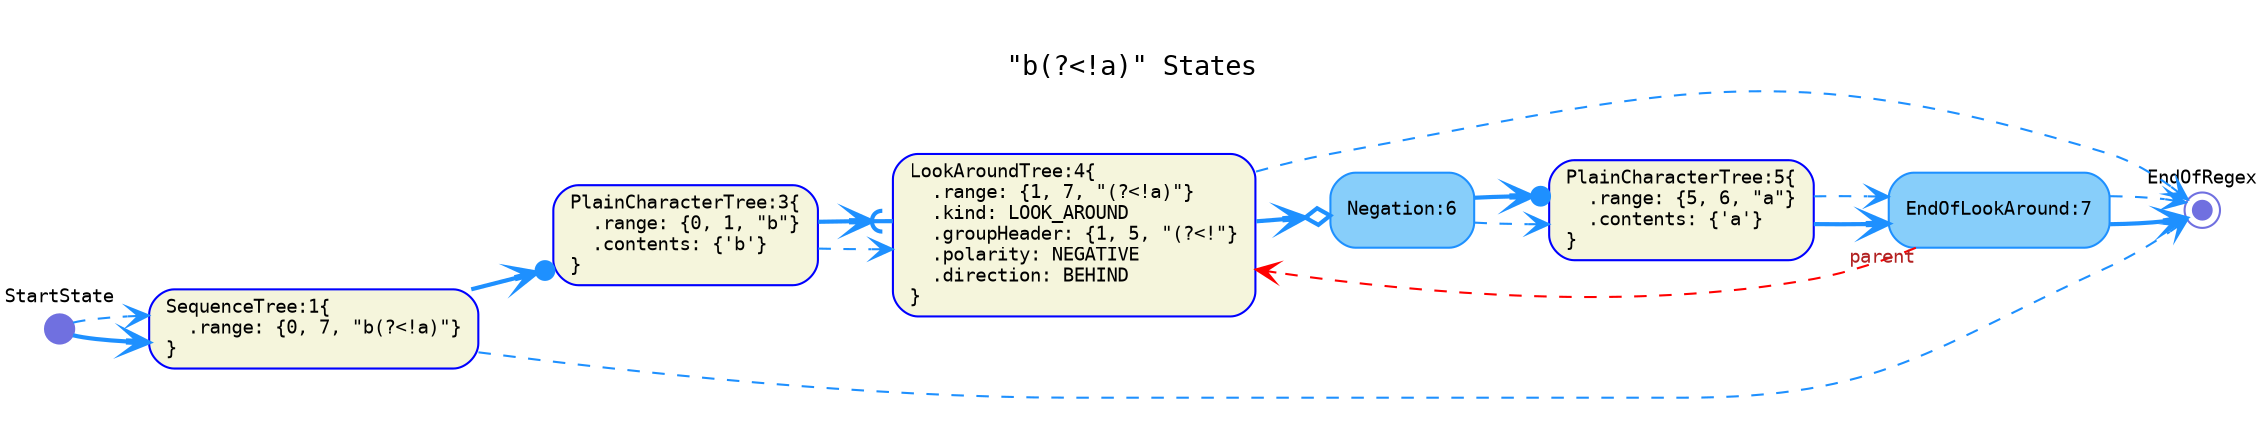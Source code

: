 digraph G {
  rankdir=LR;
  graph [fontname="Monospace", fontsize="13", pad="0.3"]
  labelloc="t";
  label="\"b(?<!a)\" States";

  // tree-and-state nodes
  node [fontname="Monospace", fontsize= "9", shape="box", style="rounded,filled", color="Blue", fillcolor="Beige", fixedsize="false", width="0.75"]
  1[ label="SequenceTree:1\{\l  .range: \{0, 7, \"b(?<!a)\"\}\l\}\l" ]
  3[ label="PlainCharacterTree:3\{\l  .range: \{0, 1, \"b\"\}\l  .contents: \{'b'\}\l\}\l" ]
  4[ label="LookAroundTree:4\{\l  .range: \{1, 7, \"(?<!a)\"\}\l  .kind: LOOK_AROUND\l  .groupHeader: \{1, 5, \"(?<!\"\}\l  .polarity: NEGATIVE\l  .direction: BEHIND\l\}\l" ]
  5[ label="PlainCharacterTree:5\{\l  .range: \{5, 6, \"a\"\}\l  .contents: \{'a'\}\l\}\l" ]

  // start nodes
  node [fontname="Monospace", fontsize= "9", shape="circle", style="rounded,filled", color="#7070E0", fillcolor="#7070E0", fixedsize="true", width="0.20"]
  StartState[ label="StartState\l\l\l\l" ]

  // end nodes
  node [fontname="Monospace", fontsize= "9", shape="doublecircle", style="rounded,filled", color="#7070E0", fillcolor="#7070E0", fixedsize="true", width="0.12"]
  EndOfRegex[ label="EndOfRegex\l\l\l\l" ]

  // state nodes
  node [fontname="Monospace", fontsize= "9", shape="box", style="rounded,filled", color="DodgerBlue", fillcolor="LightSkyBlue", fixedsize="false", width="0.75"]
  6[ label="Negation:6\l" ]
  7[ label="EndOfLookAround:7\l" ]

  // epsilon-successor edges
  edge [fontname="Monospace", fontsize="9", style="bold", color="DodgerBlue", fontcolor="MediumBlue", arrowhead="vee", arrowtail="none", dir="both"]
  StartState -> 1 [ label="",  taillabel="" ]
  5 -> 7 [ label="",  taillabel="" ]
  7 -> EndOfRegex [ label="",  taillabel="" ]

  // continuation edges
  edge [fontname="Monospace", fontsize="9", style="dashed", color="DodgerBlue", fontcolor="MediumBlue", arrowhead="vee", arrowtail="none", dir="both"]
  StartState -> 1 [ label="",  taillabel="" ]
  1 -> EndOfRegex [ label="",  taillabel="" ]
  3 -> 4 [ label="",  taillabel="" ]
  4 -> EndOfRegex [ label="",  taillabel="" ]
  6 -> 5 [ label="",  taillabel="" ]
  5 -> 7 [ label="",  taillabel="" ]
  7 -> EndOfRegex [ label="",  taillabel="" ]

  // character-successor edges
  edge [fontname="Monospace", fontsize="9", style="bold", color="DodgerBlue", fontcolor="MediumBlue", arrowhead="dotvee", arrowtail="none", dir="both"]
  1 -> 3 [ label="",  taillabel="" ]
  6 -> 5 [ label="",  taillabel="" ]

  // backtracking-successor edges
  edge [fontname="Monospace", fontsize="9", style="bold", color="DodgerBlue", fontcolor="MediumBlue", arrowhead="icurvevee", arrowtail="none", dir="both"]
  3 -> 4 [ label="",  taillabel="" ]

  // negation-successor edges
  edge [fontname="Monospace", fontsize="9", style="bold", color="DodgerBlue", fontcolor="MediumBlue", arrowhead="odiamondvee", arrowtail="none", dir="both"]
  4 -> 6 [ label="",  taillabel="" ]

  // reference edges
  edge [fontname="Monospace", fontsize="9", style="dashed", color="Red", fontcolor="Firebrick", arrowhead="vee", arrowtail="none", dir="both"]
  7 -> 4 [ label="",  taillabel="parent" ]
}
